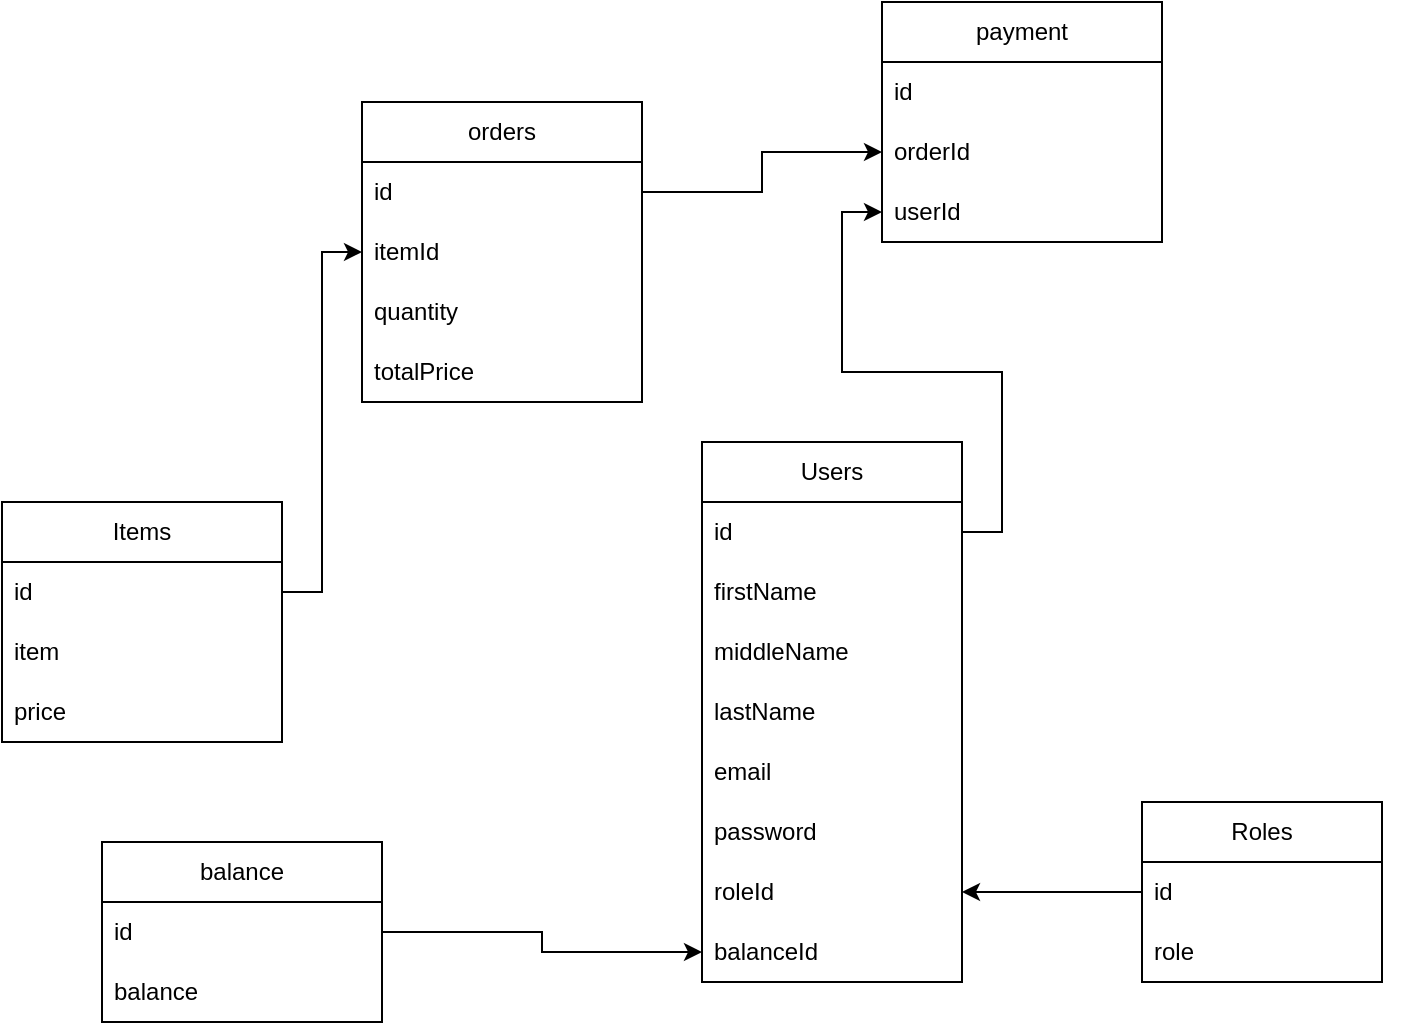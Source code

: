 <mxfile version="21.1.0" type="github">
  <diagram name="Page-1" id="66N4ZKTzFFKdlPiPQXzU">
    <mxGraphModel dx="2202" dy="329" grid="1" gridSize="10" guides="1" tooltips="1" connect="1" arrows="1" fold="1" page="0" pageScale="1" pageWidth="850" pageHeight="1100" math="0" shadow="0">
      <root>
        <mxCell id="0" />
        <mxCell id="1" parent="0" />
        <mxCell id="uvxpVzmLXsUvGHkYNzLw-3" value="Users" style="swimlane;fontStyle=0;childLayout=stackLayout;horizontal=1;startSize=30;horizontalStack=0;resizeParent=1;resizeParentMax=0;resizeLast=0;collapsible=1;marginBottom=0;whiteSpace=wrap;html=1;" parent="1" vertex="1">
          <mxGeometry x="-470" y="770" width="130" height="270" as="geometry" />
        </mxCell>
        <mxCell id="uvxpVzmLXsUvGHkYNzLw-4" value="id" style="text;strokeColor=none;fillColor=none;align=left;verticalAlign=middle;spacingLeft=4;spacingRight=4;overflow=hidden;points=[[0,0.5],[1,0.5]];portConstraint=eastwest;rotatable=0;whiteSpace=wrap;html=1;" parent="uvxpVzmLXsUvGHkYNzLw-3" vertex="1">
          <mxGeometry y="30" width="130" height="30" as="geometry" />
        </mxCell>
        <mxCell id="uvxpVzmLXsUvGHkYNzLw-5" value="firstName" style="text;strokeColor=none;fillColor=none;align=left;verticalAlign=middle;spacingLeft=4;spacingRight=4;overflow=hidden;points=[[0,0.5],[1,0.5]];portConstraint=eastwest;rotatable=0;whiteSpace=wrap;html=1;" parent="uvxpVzmLXsUvGHkYNzLw-3" vertex="1">
          <mxGeometry y="60" width="130" height="30" as="geometry" />
        </mxCell>
        <mxCell id="uvxpVzmLXsUvGHkYNzLw-6" value="middleName" style="text;strokeColor=none;fillColor=none;align=left;verticalAlign=middle;spacingLeft=4;spacingRight=4;overflow=hidden;points=[[0,0.5],[1,0.5]];portConstraint=eastwest;rotatable=0;whiteSpace=wrap;html=1;" parent="uvxpVzmLXsUvGHkYNzLw-3" vertex="1">
          <mxGeometry y="90" width="130" height="30" as="geometry" />
        </mxCell>
        <mxCell id="uvxpVzmLXsUvGHkYNzLw-9" value="lastName" style="text;strokeColor=none;fillColor=none;align=left;verticalAlign=middle;spacingLeft=4;spacingRight=4;overflow=hidden;points=[[0,0.5],[1,0.5]];portConstraint=eastwest;rotatable=0;whiteSpace=wrap;html=1;" parent="uvxpVzmLXsUvGHkYNzLw-3" vertex="1">
          <mxGeometry y="120" width="130" height="30" as="geometry" />
        </mxCell>
        <mxCell id="uvxpVzmLXsUvGHkYNzLw-10" value="email" style="text;strokeColor=none;fillColor=none;align=left;verticalAlign=middle;spacingLeft=4;spacingRight=4;overflow=hidden;points=[[0,0.5],[1,0.5]];portConstraint=eastwest;rotatable=0;whiteSpace=wrap;html=1;" parent="uvxpVzmLXsUvGHkYNzLw-3" vertex="1">
          <mxGeometry y="150" width="130" height="30" as="geometry" />
        </mxCell>
        <mxCell id="uvxpVzmLXsUvGHkYNzLw-11" value="password" style="text;strokeColor=none;fillColor=none;align=left;verticalAlign=middle;spacingLeft=4;spacingRight=4;overflow=hidden;points=[[0,0.5],[1,0.5]];portConstraint=eastwest;rotatable=0;whiteSpace=wrap;html=1;" parent="uvxpVzmLXsUvGHkYNzLw-3" vertex="1">
          <mxGeometry y="180" width="130" height="30" as="geometry" />
        </mxCell>
        <mxCell id="uvxpVzmLXsUvGHkYNzLw-12" value="roleId" style="text;strokeColor=none;fillColor=none;align=left;verticalAlign=middle;spacingLeft=4;spacingRight=4;overflow=hidden;points=[[0,0.5],[1,0.5]];portConstraint=eastwest;rotatable=0;whiteSpace=wrap;html=1;" parent="uvxpVzmLXsUvGHkYNzLw-3" vertex="1">
          <mxGeometry y="210" width="130" height="30" as="geometry" />
        </mxCell>
        <mxCell id="uvxpVzmLXsUvGHkYNzLw-44" value="balanceId" style="text;strokeColor=none;fillColor=none;align=left;verticalAlign=middle;spacingLeft=4;spacingRight=4;overflow=hidden;points=[[0,0.5],[1,0.5]];portConstraint=eastwest;rotatable=0;whiteSpace=wrap;html=1;" parent="uvxpVzmLXsUvGHkYNzLw-3" vertex="1">
          <mxGeometry y="240" width="130" height="30" as="geometry" />
        </mxCell>
        <mxCell id="uvxpVzmLXsUvGHkYNzLw-18" style="edgeStyle=orthogonalEdgeStyle;rounded=0;orthogonalLoop=1;jettySize=auto;html=1;" parent="1" source="uvxpVzmLXsUvGHkYNzLw-13" target="uvxpVzmLXsUvGHkYNzLw-12" edge="1">
          <mxGeometry relative="1" as="geometry" />
        </mxCell>
        <mxCell id="uvxpVzmLXsUvGHkYNzLw-13" value="Roles" style="swimlane;fontStyle=0;childLayout=stackLayout;horizontal=1;startSize=30;horizontalStack=0;resizeParent=1;resizeParentMax=0;resizeLast=0;collapsible=1;marginBottom=0;whiteSpace=wrap;html=1;" parent="1" vertex="1">
          <mxGeometry x="-250" y="950" width="120" height="90" as="geometry" />
        </mxCell>
        <mxCell id="uvxpVzmLXsUvGHkYNzLw-14" value="id" style="text;strokeColor=none;fillColor=none;align=left;verticalAlign=middle;spacingLeft=4;spacingRight=4;overflow=hidden;points=[[0,0.5],[1,0.5]];portConstraint=eastwest;rotatable=0;whiteSpace=wrap;html=1;" parent="uvxpVzmLXsUvGHkYNzLw-13" vertex="1">
          <mxGeometry y="30" width="120" height="30" as="geometry" />
        </mxCell>
        <mxCell id="uvxpVzmLXsUvGHkYNzLw-15" value="role" style="text;strokeColor=none;fillColor=none;align=left;verticalAlign=middle;spacingLeft=4;spacingRight=4;overflow=hidden;points=[[0,0.5],[1,0.5]];portConstraint=eastwest;rotatable=0;whiteSpace=wrap;html=1;" parent="uvxpVzmLXsUvGHkYNzLw-13" vertex="1">
          <mxGeometry y="60" width="120" height="30" as="geometry" />
        </mxCell>
        <mxCell id="uvxpVzmLXsUvGHkYNzLw-17" style="edgeStyle=orthogonalEdgeStyle;rounded=0;orthogonalLoop=1;jettySize=auto;html=1;exitX=1;exitY=0.5;exitDx=0;exitDy=0;" parent="uvxpVzmLXsUvGHkYNzLw-13" source="uvxpVzmLXsUvGHkYNzLw-14" target="uvxpVzmLXsUvGHkYNzLw-14" edge="1">
          <mxGeometry relative="1" as="geometry" />
        </mxCell>
        <mxCell id="uvxpVzmLXsUvGHkYNzLw-19" value="Items" style="swimlane;fontStyle=0;childLayout=stackLayout;horizontal=1;startSize=30;horizontalStack=0;resizeParent=1;resizeParentMax=0;resizeLast=0;collapsible=1;marginBottom=0;whiteSpace=wrap;html=1;" parent="1" vertex="1">
          <mxGeometry x="-820" y="800" width="140" height="120" as="geometry" />
        </mxCell>
        <mxCell id="uvxpVzmLXsUvGHkYNzLw-20" value="id" style="text;strokeColor=none;fillColor=none;align=left;verticalAlign=middle;spacingLeft=4;spacingRight=4;overflow=hidden;points=[[0,0.5],[1,0.5]];portConstraint=eastwest;rotatable=0;whiteSpace=wrap;html=1;" parent="uvxpVzmLXsUvGHkYNzLw-19" vertex="1">
          <mxGeometry y="30" width="140" height="30" as="geometry" />
        </mxCell>
        <mxCell id="uvxpVzmLXsUvGHkYNzLw-21" value="item" style="text;strokeColor=none;fillColor=none;align=left;verticalAlign=middle;spacingLeft=4;spacingRight=4;overflow=hidden;points=[[0,0.5],[1,0.5]];portConstraint=eastwest;rotatable=0;whiteSpace=wrap;html=1;" parent="uvxpVzmLXsUvGHkYNzLw-19" vertex="1">
          <mxGeometry y="60" width="140" height="30" as="geometry" />
        </mxCell>
        <mxCell id="uvxpVzmLXsUvGHkYNzLw-28" value="price" style="text;strokeColor=none;fillColor=none;align=left;verticalAlign=middle;spacingLeft=4;spacingRight=4;overflow=hidden;points=[[0,0.5],[1,0.5]];portConstraint=eastwest;rotatable=0;whiteSpace=wrap;html=1;" parent="uvxpVzmLXsUvGHkYNzLw-19" vertex="1">
          <mxGeometry y="90" width="140" height="30" as="geometry" />
        </mxCell>
        <mxCell id="uvxpVzmLXsUvGHkYNzLw-24" value="orders" style="swimlane;fontStyle=0;childLayout=stackLayout;horizontal=1;startSize=30;horizontalStack=0;resizeParent=1;resizeParentMax=0;resizeLast=0;collapsible=1;marginBottom=0;whiteSpace=wrap;html=1;" parent="1" vertex="1">
          <mxGeometry x="-640" y="600" width="140" height="150" as="geometry" />
        </mxCell>
        <mxCell id="uvxpVzmLXsUvGHkYNzLw-25" value="id" style="text;strokeColor=none;fillColor=none;align=left;verticalAlign=middle;spacingLeft=4;spacingRight=4;overflow=hidden;points=[[0,0.5],[1,0.5]];portConstraint=eastwest;rotatable=0;whiteSpace=wrap;html=1;" parent="uvxpVzmLXsUvGHkYNzLw-24" vertex="1">
          <mxGeometry y="30" width="140" height="30" as="geometry" />
        </mxCell>
        <mxCell id="uvxpVzmLXsUvGHkYNzLw-26" value="itemId" style="text;strokeColor=none;fillColor=none;align=left;verticalAlign=middle;spacingLeft=4;spacingRight=4;overflow=hidden;points=[[0,0.5],[1,0.5]];portConstraint=eastwest;rotatable=0;whiteSpace=wrap;html=1;" parent="uvxpVzmLXsUvGHkYNzLw-24" vertex="1">
          <mxGeometry y="60" width="140" height="30" as="geometry" />
        </mxCell>
        <mxCell id="uvxpVzmLXsUvGHkYNzLw-27" value="quantity" style="text;strokeColor=none;fillColor=none;align=left;verticalAlign=middle;spacingLeft=4;spacingRight=4;overflow=hidden;points=[[0,0.5],[1,0.5]];portConstraint=eastwest;rotatable=0;whiteSpace=wrap;html=1;" parent="uvxpVzmLXsUvGHkYNzLw-24" vertex="1">
          <mxGeometry y="90" width="140" height="30" as="geometry" />
        </mxCell>
        <mxCell id="uvxpVzmLXsUvGHkYNzLw-29" value="totalPrice" style="text;strokeColor=none;fillColor=none;align=left;verticalAlign=middle;spacingLeft=4;spacingRight=4;overflow=hidden;points=[[0,0.5],[1,0.5]];portConstraint=eastwest;rotatable=0;whiteSpace=wrap;html=1;" parent="uvxpVzmLXsUvGHkYNzLw-24" vertex="1">
          <mxGeometry y="120" width="140" height="30" as="geometry" />
        </mxCell>
        <mxCell id="uvxpVzmLXsUvGHkYNzLw-30" style="edgeStyle=orthogonalEdgeStyle;rounded=0;orthogonalLoop=1;jettySize=auto;html=1;entryX=0;entryY=0.5;entryDx=0;entryDy=0;" parent="1" source="uvxpVzmLXsUvGHkYNzLw-20" target="uvxpVzmLXsUvGHkYNzLw-26" edge="1">
          <mxGeometry relative="1" as="geometry" />
        </mxCell>
        <mxCell id="uvxpVzmLXsUvGHkYNzLw-33" value="payment" style="swimlane;fontStyle=0;childLayout=stackLayout;horizontal=1;startSize=30;horizontalStack=0;resizeParent=1;resizeParentMax=0;resizeLast=0;collapsible=1;marginBottom=0;whiteSpace=wrap;html=1;" parent="1" vertex="1">
          <mxGeometry x="-380" y="550" width="140" height="120" as="geometry" />
        </mxCell>
        <mxCell id="uvxpVzmLXsUvGHkYNzLw-34" value="id" style="text;strokeColor=none;fillColor=none;align=left;verticalAlign=middle;spacingLeft=4;spacingRight=4;overflow=hidden;points=[[0,0.5],[1,0.5]];portConstraint=eastwest;rotatable=0;whiteSpace=wrap;html=1;" parent="uvxpVzmLXsUvGHkYNzLw-33" vertex="1">
          <mxGeometry y="30" width="140" height="30" as="geometry" />
        </mxCell>
        <mxCell id="uvxpVzmLXsUvGHkYNzLw-35" value="orderId" style="text;strokeColor=none;fillColor=none;align=left;verticalAlign=middle;spacingLeft=4;spacingRight=4;overflow=hidden;points=[[0,0.5],[1,0.5]];portConstraint=eastwest;rotatable=0;whiteSpace=wrap;html=1;" parent="uvxpVzmLXsUvGHkYNzLw-33" vertex="1">
          <mxGeometry y="60" width="140" height="30" as="geometry" />
        </mxCell>
        <mxCell id="uvxpVzmLXsUvGHkYNzLw-36" value="userId" style="text;strokeColor=none;fillColor=none;align=left;verticalAlign=middle;spacingLeft=4;spacingRight=4;overflow=hidden;points=[[0,0.5],[1,0.5]];portConstraint=eastwest;rotatable=0;whiteSpace=wrap;html=1;" parent="uvxpVzmLXsUvGHkYNzLw-33" vertex="1">
          <mxGeometry y="90" width="140" height="30" as="geometry" />
        </mxCell>
        <mxCell id="uvxpVzmLXsUvGHkYNzLw-37" style="edgeStyle=orthogonalEdgeStyle;rounded=0;orthogonalLoop=1;jettySize=auto;html=1;entryX=0;entryY=0.5;entryDx=0;entryDy=0;" parent="1" source="uvxpVzmLXsUvGHkYNzLw-4" target="uvxpVzmLXsUvGHkYNzLw-36" edge="1">
          <mxGeometry relative="1" as="geometry" />
        </mxCell>
        <mxCell id="uvxpVzmLXsUvGHkYNzLw-38" style="edgeStyle=orthogonalEdgeStyle;rounded=0;orthogonalLoop=1;jettySize=auto;html=1;entryX=0;entryY=0.5;entryDx=0;entryDy=0;" parent="1" source="uvxpVzmLXsUvGHkYNzLw-25" target="uvxpVzmLXsUvGHkYNzLw-35" edge="1">
          <mxGeometry relative="1" as="geometry" />
        </mxCell>
        <mxCell id="uvxpVzmLXsUvGHkYNzLw-39" value="balance" style="swimlane;fontStyle=0;childLayout=stackLayout;horizontal=1;startSize=30;horizontalStack=0;resizeParent=1;resizeParentMax=0;resizeLast=0;collapsible=1;marginBottom=0;whiteSpace=wrap;html=1;" parent="1" vertex="1">
          <mxGeometry x="-770" y="970" width="140" height="90" as="geometry" />
        </mxCell>
        <mxCell id="uvxpVzmLXsUvGHkYNzLw-40" value="id" style="text;strokeColor=none;fillColor=none;align=left;verticalAlign=middle;spacingLeft=4;spacingRight=4;overflow=hidden;points=[[0,0.5],[1,0.5]];portConstraint=eastwest;rotatable=0;whiteSpace=wrap;html=1;" parent="uvxpVzmLXsUvGHkYNzLw-39" vertex="1">
          <mxGeometry y="30" width="140" height="30" as="geometry" />
        </mxCell>
        <mxCell id="uvxpVzmLXsUvGHkYNzLw-42" value="balance" style="text;strokeColor=none;fillColor=none;align=left;verticalAlign=middle;spacingLeft=4;spacingRight=4;overflow=hidden;points=[[0,0.5],[1,0.5]];portConstraint=eastwest;rotatable=0;whiteSpace=wrap;html=1;" parent="uvxpVzmLXsUvGHkYNzLw-39" vertex="1">
          <mxGeometry y="60" width="140" height="30" as="geometry" />
        </mxCell>
        <mxCell id="uvxpVzmLXsUvGHkYNzLw-45" style="edgeStyle=orthogonalEdgeStyle;rounded=0;orthogonalLoop=1;jettySize=auto;html=1;entryX=0;entryY=0.5;entryDx=0;entryDy=0;" parent="1" source="uvxpVzmLXsUvGHkYNzLw-40" target="uvxpVzmLXsUvGHkYNzLw-44" edge="1">
          <mxGeometry relative="1" as="geometry" />
        </mxCell>
      </root>
    </mxGraphModel>
  </diagram>
</mxfile>
